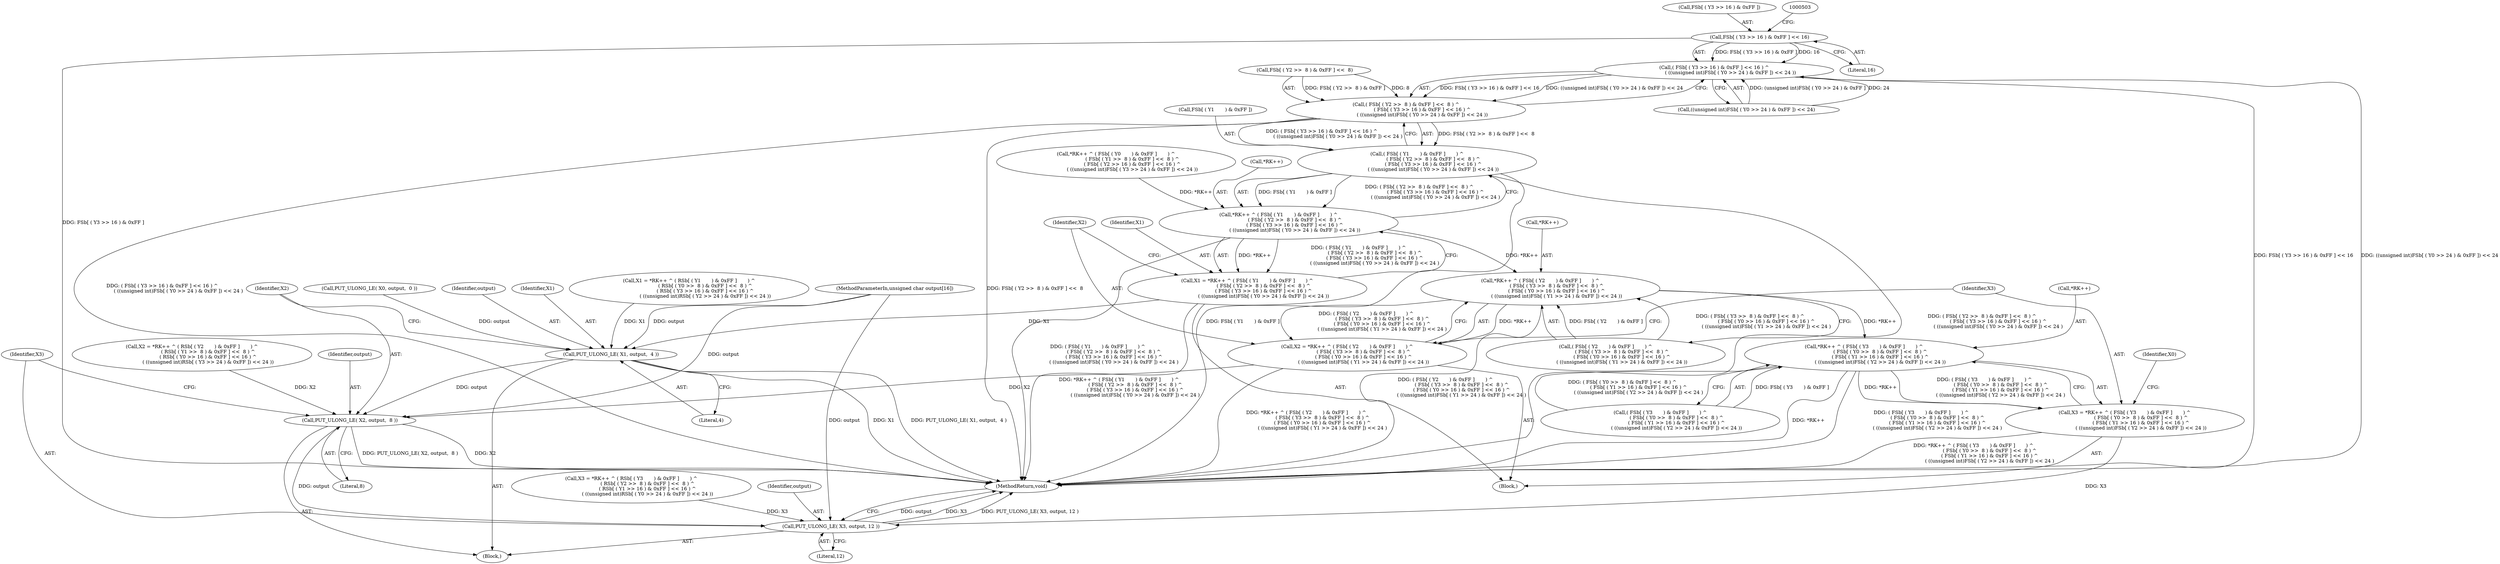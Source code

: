 digraph "0_ghostscript_8e9ce5016db968b40e4ec255a3005f2786cce45f@array" {
"1000492" [label="(Call,FSb[ ( Y3 >> 16 ) & 0xFF ] << 16)"];
"1000491" [label="(Call,( FSb[ ( Y3 >> 16 ) & 0xFF ] << 16 ) ^\n                     ( ((unsigned int)FSb[ ( Y0 >> 24 ) & 0xFF ]) << 24 ))"];
"1000481" [label="(Call,( FSb[ ( Y2 >>  8 ) & 0xFF ] <<  8 ) ^\n                     ( FSb[ ( Y3 >> 16 ) & 0xFF ] << 16 ) ^\n                     ( ((unsigned int)FSb[ ( Y0 >> 24 ) & 0xFF ]) << 24 ))"];
"1000474" [label="(Call,( FSb[ ( Y1       ) & 0xFF ]       ) ^\n                     ( FSb[ ( Y2 >>  8 ) & 0xFF ] <<  8 ) ^\n                     ( FSb[ ( Y3 >> 16 ) & 0xFF ] << 16 ) ^\n                     ( ((unsigned int)FSb[ ( Y0 >> 24 ) & 0xFF ]) << 24 ))"];
"1000470" [label="(Call,*RK++ ^ ( FSb[ ( Y1       ) & 0xFF ]       ) ^\n                     ( FSb[ ( Y2 >>  8 ) & 0xFF ] <<  8 ) ^\n                     ( FSb[ ( Y3 >> 16 ) & 0xFF ] << 16 ) ^\n                     ( ((unsigned int)FSb[ ( Y0 >> 24 ) & 0xFF ]) << 24 ))"];
"1000468" [label="(Call,X1 = *RK++ ^ ( FSb[ ( Y1       ) & 0xFF ]       ) ^\n                     ( FSb[ ( Y2 >>  8 ) & 0xFF ] <<  8 ) ^\n                     ( FSb[ ( Y3 >> 16 ) & 0xFF ] << 16 ) ^\n                     ( ((unsigned int)FSb[ ( Y0 >> 24 ) & 0xFF ]) << 24 ))"];
"1000604" [label="(Call,PUT_ULONG_LE( X1, output,  4 ))"];
"1000608" [label="(Call,PUT_ULONG_LE( X2, output,  8 ))"];
"1000612" [label="(Call,PUT_ULONG_LE( X3, output, 12 ))"];
"1000514" [label="(Call,*RK++ ^ ( FSb[ ( Y2       ) & 0xFF ]       ) ^\n                     ( FSb[ ( Y3 >>  8 ) & 0xFF ] <<  8 ) ^\n                     ( FSb[ ( Y0 >> 16 ) & 0xFF ] << 16 ) ^\n                     ( ((unsigned int)FSb[ ( Y1 >> 24 ) & 0xFF ]) << 24 ))"];
"1000512" [label="(Call,X2 = *RK++ ^ ( FSb[ ( Y2       ) & 0xFF ]       ) ^\n                     ( FSb[ ( Y3 >>  8 ) & 0xFF ] <<  8 ) ^\n                     ( FSb[ ( Y0 >> 16 ) & 0xFF ] << 16 ) ^\n                     ( ((unsigned int)FSb[ ( Y1 >> 24 ) & 0xFF ]) << 24 ))"];
"1000558" [label="(Call,*RK++ ^ ( FSb[ ( Y3       ) & 0xFF ]       ) ^\n                     ( FSb[ ( Y0 >>  8 ) & 0xFF ] <<  8 ) ^\n                     ( FSb[ ( Y1 >> 16 ) & 0xFF ] << 16 ) ^\n                     ( ((unsigned int)FSb[ ( Y2 >> 24 ) & 0xFF ]) << 24 ))"];
"1000556" [label="(Call,X3 = *RK++ ^ ( FSb[ ( Y3       ) & 0xFF ]       ) ^\n                     ( FSb[ ( Y0 >>  8 ) & 0xFF ] <<  8 ) ^\n                     ( FSb[ ( Y1 >> 16 ) & 0xFF ] << 16 ) ^\n                     ( ((unsigned int)FSb[ ( Y2 >> 24 ) & 0xFF ]) << 24 ))"];
"1000335" [label="(Call,X3 = *RK++ ^ ( RSb[ ( Y3       ) & 0xFF ]       ) ^\n                     ( RSb[ ( Y2 >>  8 ) & 0xFF ] <<  8 ) ^\n                     ( RSb[ ( Y1 >> 16 ) & 0xFF ] << 16 ) ^\n                     ( ((unsigned int)RSb[ ( Y0 >> 24 ) & 0xFF ]) << 24 ))"];
"1000493" [label="(Call,FSb[ ( Y3 >> 16 ) & 0xFF ])"];
"1000426" [label="(Call,*RK++ ^ ( FSb[ ( Y0       ) & 0xFF ]       ) ^\n                     ( FSb[ ( Y1 >>  8 ) & 0xFF ] <<  8 ) ^\n                     ( FSb[ ( Y2 >> 16 ) & 0xFF ] << 16 ) ^\n                     ( ((unsigned int)FSb[ ( Y3 >> 24 ) & 0xFF ]) << 24 ))"];
"1000469" [label="(Identifier,X1)"];
"1000556" [label="(Call,X3 = *RK++ ^ ( FSb[ ( Y3       ) & 0xFF ]       ) ^\n                     ( FSb[ ( Y0 >>  8 ) & 0xFF ] <<  8 ) ^\n                     ( FSb[ ( Y1 >> 16 ) & 0xFF ] << 16 ) ^\n                     ( ((unsigned int)FSb[ ( Y2 >> 24 ) & 0xFF ]) << 24 ))"];
"1000612" [label="(Call,PUT_ULONG_LE( X3, output, 12 ))"];
"1000614" [label="(Identifier,output)"];
"1000291" [label="(Call,X2 = *RK++ ^ ( RSb[ ( Y2       ) & 0xFF ]       ) ^\n                     ( RSb[ ( Y1 >>  8 ) & 0xFF ] <<  8 ) ^\n                     ( RSb[ ( Y0 >> 16 ) & 0xFF ] << 16 ) ^\n                     ( ((unsigned int)RSb[ ( Y3 >> 24 ) & 0xFF ]) << 24 ))"];
"1000559" [label="(Call,*RK++)"];
"1000514" [label="(Call,*RK++ ^ ( FSb[ ( Y2       ) & 0xFF ]       ) ^\n                     ( FSb[ ( Y3 >>  8 ) & 0xFF ] <<  8 ) ^\n                     ( FSb[ ( Y0 >> 16 ) & 0xFF ] << 16 ) ^\n                     ( ((unsigned int)FSb[ ( Y1 >> 24 ) & 0xFF ]) << 24 ))"];
"1000562" [label="(Call,( FSb[ ( Y3       ) & 0xFF ]       ) ^\n                     ( FSb[ ( Y0 >>  8 ) & 0xFF ] <<  8 ) ^\n                     ( FSb[ ( Y1 >> 16 ) & 0xFF ] << 16 ) ^\n                     ( ((unsigned int)FSb[ ( Y2 >> 24 ) & 0xFF ]) << 24 ))"];
"1000475" [label="(Call,FSb[ ( Y1       ) & 0xFF ])"];
"1000481" [label="(Call,( FSb[ ( Y2 >>  8 ) & 0xFF ] <<  8 ) ^\n                     ( FSb[ ( Y3 >> 16 ) & 0xFF ] << 16 ) ^\n                     ( ((unsigned int)FSb[ ( Y0 >> 24 ) & 0xFF ]) << 24 ))"];
"1000468" [label="(Call,X1 = *RK++ ^ ( FSb[ ( Y1       ) & 0xFF ]       ) ^\n                     ( FSb[ ( Y2 >>  8 ) & 0xFF ] <<  8 ) ^\n                     ( FSb[ ( Y3 >> 16 ) & 0xFF ] << 16 ) ^\n                     ( ((unsigned int)FSb[ ( Y0 >> 24 ) & 0xFF ]) << 24 ))"];
"1000611" [label="(Literal,8)"];
"1000558" [label="(Call,*RK++ ^ ( FSb[ ( Y3       ) & 0xFF ]       ) ^\n                     ( FSb[ ( Y0 >>  8 ) & 0xFF ] <<  8 ) ^\n                     ( FSb[ ( Y1 >> 16 ) & 0xFF ] << 16 ) ^\n                     ( ((unsigned int)FSb[ ( Y2 >> 24 ) & 0xFF ]) << 24 ))"];
"1000609" [label="(Identifier,X2)"];
"1000600" [label="(Call,PUT_ULONG_LE( X0, output,  0 ))"];
"1000557" [label="(Identifier,X3)"];
"1000513" [label="(Identifier,X2)"];
"1000601" [label="(Identifier,X0)"];
"1000616" [label="(MethodReturn,void)"];
"1000106" [label="(Block,)"];
"1000606" [label="(Identifier,output)"];
"1000470" [label="(Call,*RK++ ^ ( FSb[ ( Y1       ) & 0xFF ]       ) ^\n                     ( FSb[ ( Y2 >>  8 ) & 0xFF ] <<  8 ) ^\n                     ( FSb[ ( Y3 >> 16 ) & 0xFF ] << 16 ) ^\n                     ( ((unsigned int)FSb[ ( Y0 >> 24 ) & 0xFF ]) << 24 ))"];
"1000512" [label="(Call,X2 = *RK++ ^ ( FSb[ ( Y2       ) & 0xFF ]       ) ^\n                     ( FSb[ ( Y3 >>  8 ) & 0xFF ] <<  8 ) ^\n                     ( FSb[ ( Y0 >> 16 ) & 0xFF ] << 16 ) ^\n                     ( ((unsigned int)FSb[ ( Y1 >> 24 ) & 0xFF ]) << 24 ))"];
"1000492" [label="(Call,FSb[ ( Y3 >> 16 ) & 0xFF ] << 16)"];
"1000615" [label="(Literal,12)"];
"1000610" [label="(Identifier,output)"];
"1000607" [label="(Literal,4)"];
"1000474" [label="(Call,( FSb[ ( Y1       ) & 0xFF ]       ) ^\n                     ( FSb[ ( Y2 >>  8 ) & 0xFF ] <<  8 ) ^\n                     ( FSb[ ( Y3 >> 16 ) & 0xFF ] << 16 ) ^\n                     ( ((unsigned int)FSb[ ( Y0 >> 24 ) & 0xFF ]) << 24 ))"];
"1000613" [label="(Identifier,X3)"];
"1000501" [label="(Call,((unsigned int)FSb[ ( Y0 >> 24 ) & 0xFF ]) << 24)"];
"1000518" [label="(Call,( FSb[ ( Y2       ) & 0xFF ]       ) ^\n                     ( FSb[ ( Y3 >>  8 ) & 0xFF ] <<  8 ) ^\n                     ( FSb[ ( Y0 >> 16 ) & 0xFF ] << 16 ) ^\n                     ( ((unsigned int)FSb[ ( Y1 >> 24 ) & 0xFF ]) << 24 ))"];
"1000482" [label="(Call,FSb[ ( Y2 >>  8 ) & 0xFF ] <<  8)"];
"1000604" [label="(Call,PUT_ULONG_LE( X1, output,  4 ))"];
"1000491" [label="(Call,( FSb[ ( Y3 >> 16 ) & 0xFF ] << 16 ) ^\n                     ( ((unsigned int)FSb[ ( Y0 >> 24 ) & 0xFF ]) << 24 ))"];
"1000380" [label="(Block,)"];
"1000471" [label="(Call,*RK++)"];
"1000605" [label="(Identifier,X1)"];
"1000515" [label="(Call,*RK++)"];
"1000247" [label="(Call,X1 = *RK++ ^ ( RSb[ ( Y1       ) & 0xFF ]       ) ^\n                     ( RSb[ ( Y0 >>  8 ) & 0xFF ] <<  8 ) ^\n                     ( RSb[ ( Y3 >> 16 ) & 0xFF ] << 16 ) ^\n                     ( ((unsigned int)RSb[ ( Y2 >> 24 ) & 0xFF ]) << 24 ))"];
"1000500" [label="(Literal,16)"];
"1000105" [label="(MethodParameterIn,unsigned char output[16])"];
"1000608" [label="(Call,PUT_ULONG_LE( X2, output,  8 ))"];
"1000492" -> "1000491"  [label="AST: "];
"1000492" -> "1000500"  [label="CFG: "];
"1000493" -> "1000492"  [label="AST: "];
"1000500" -> "1000492"  [label="AST: "];
"1000503" -> "1000492"  [label="CFG: "];
"1000492" -> "1000616"  [label="DDG: FSb[ ( Y3 >> 16 ) & 0xFF ]"];
"1000492" -> "1000491"  [label="DDG: FSb[ ( Y3 >> 16 ) & 0xFF ]"];
"1000492" -> "1000491"  [label="DDG: 16"];
"1000491" -> "1000481"  [label="AST: "];
"1000491" -> "1000501"  [label="CFG: "];
"1000501" -> "1000491"  [label="AST: "];
"1000481" -> "1000491"  [label="CFG: "];
"1000491" -> "1000616"  [label="DDG: ((unsigned int)FSb[ ( Y0 >> 24 ) & 0xFF ]) << 24"];
"1000491" -> "1000616"  [label="DDG: FSb[ ( Y3 >> 16 ) & 0xFF ] << 16"];
"1000491" -> "1000481"  [label="DDG: FSb[ ( Y3 >> 16 ) & 0xFF ] << 16"];
"1000491" -> "1000481"  [label="DDG: ((unsigned int)FSb[ ( Y0 >> 24 ) & 0xFF ]) << 24"];
"1000501" -> "1000491"  [label="DDG: (unsigned int)FSb[ ( Y0 >> 24 ) & 0xFF ]"];
"1000501" -> "1000491"  [label="DDG: 24"];
"1000481" -> "1000474"  [label="AST: "];
"1000482" -> "1000481"  [label="AST: "];
"1000474" -> "1000481"  [label="CFG: "];
"1000481" -> "1000616"  [label="DDG: ( FSb[ ( Y3 >> 16 ) & 0xFF ] << 16 ) ^\n                     ( ((unsigned int)FSb[ ( Y0 >> 24 ) & 0xFF ]) << 24 )"];
"1000481" -> "1000616"  [label="DDG: FSb[ ( Y2 >>  8 ) & 0xFF ] <<  8"];
"1000481" -> "1000474"  [label="DDG: FSb[ ( Y2 >>  8 ) & 0xFF ] <<  8"];
"1000481" -> "1000474"  [label="DDG: ( FSb[ ( Y3 >> 16 ) & 0xFF ] << 16 ) ^\n                     ( ((unsigned int)FSb[ ( Y0 >> 24 ) & 0xFF ]) << 24 )"];
"1000482" -> "1000481"  [label="DDG: FSb[ ( Y2 >>  8 ) & 0xFF ]"];
"1000482" -> "1000481"  [label="DDG: 8"];
"1000474" -> "1000470"  [label="AST: "];
"1000475" -> "1000474"  [label="AST: "];
"1000470" -> "1000474"  [label="CFG: "];
"1000474" -> "1000616"  [label="DDG: FSb[ ( Y1       ) & 0xFF ]"];
"1000474" -> "1000616"  [label="DDG: ( FSb[ ( Y2 >>  8 ) & 0xFF ] <<  8 ) ^\n                     ( FSb[ ( Y3 >> 16 ) & 0xFF ] << 16 ) ^\n                     ( ((unsigned int)FSb[ ( Y0 >> 24 ) & 0xFF ]) << 24 )"];
"1000474" -> "1000470"  [label="DDG: FSb[ ( Y1       ) & 0xFF ]"];
"1000474" -> "1000470"  [label="DDG: ( FSb[ ( Y2 >>  8 ) & 0xFF ] <<  8 ) ^\n                     ( FSb[ ( Y3 >> 16 ) & 0xFF ] << 16 ) ^\n                     ( ((unsigned int)FSb[ ( Y0 >> 24 ) & 0xFF ]) << 24 )"];
"1000470" -> "1000468"  [label="AST: "];
"1000471" -> "1000470"  [label="AST: "];
"1000468" -> "1000470"  [label="CFG: "];
"1000470" -> "1000616"  [label="DDG: ( FSb[ ( Y1       ) & 0xFF ]       ) ^\n                     ( FSb[ ( Y2 >>  8 ) & 0xFF ] <<  8 ) ^\n                     ( FSb[ ( Y3 >> 16 ) & 0xFF ] << 16 ) ^\n                     ( ((unsigned int)FSb[ ( Y0 >> 24 ) & 0xFF ]) << 24 )"];
"1000470" -> "1000468"  [label="DDG: *RK++"];
"1000470" -> "1000468"  [label="DDG: ( FSb[ ( Y1       ) & 0xFF ]       ) ^\n                     ( FSb[ ( Y2 >>  8 ) & 0xFF ] <<  8 ) ^\n                     ( FSb[ ( Y3 >> 16 ) & 0xFF ] << 16 ) ^\n                     ( ((unsigned int)FSb[ ( Y0 >> 24 ) & 0xFF ]) << 24 )"];
"1000426" -> "1000470"  [label="DDG: *RK++"];
"1000470" -> "1000514"  [label="DDG: *RK++"];
"1000468" -> "1000380"  [label="AST: "];
"1000469" -> "1000468"  [label="AST: "];
"1000513" -> "1000468"  [label="CFG: "];
"1000468" -> "1000616"  [label="DDG: *RK++ ^ ( FSb[ ( Y1       ) & 0xFF ]       ) ^\n                     ( FSb[ ( Y2 >>  8 ) & 0xFF ] <<  8 ) ^\n                     ( FSb[ ( Y3 >> 16 ) & 0xFF ] << 16 ) ^\n                     ( ((unsigned int)FSb[ ( Y0 >> 24 ) & 0xFF ]) << 24 )"];
"1000468" -> "1000604"  [label="DDG: X1"];
"1000604" -> "1000106"  [label="AST: "];
"1000604" -> "1000607"  [label="CFG: "];
"1000605" -> "1000604"  [label="AST: "];
"1000606" -> "1000604"  [label="AST: "];
"1000607" -> "1000604"  [label="AST: "];
"1000609" -> "1000604"  [label="CFG: "];
"1000604" -> "1000616"  [label="DDG: PUT_ULONG_LE( X1, output,  4 )"];
"1000604" -> "1000616"  [label="DDG: X1"];
"1000247" -> "1000604"  [label="DDG: X1"];
"1000600" -> "1000604"  [label="DDG: output"];
"1000105" -> "1000604"  [label="DDG: output"];
"1000604" -> "1000608"  [label="DDG: output"];
"1000608" -> "1000106"  [label="AST: "];
"1000608" -> "1000611"  [label="CFG: "];
"1000609" -> "1000608"  [label="AST: "];
"1000610" -> "1000608"  [label="AST: "];
"1000611" -> "1000608"  [label="AST: "];
"1000613" -> "1000608"  [label="CFG: "];
"1000608" -> "1000616"  [label="DDG: PUT_ULONG_LE( X2, output,  8 )"];
"1000608" -> "1000616"  [label="DDG: X2"];
"1000291" -> "1000608"  [label="DDG: X2"];
"1000512" -> "1000608"  [label="DDG: X2"];
"1000105" -> "1000608"  [label="DDG: output"];
"1000608" -> "1000612"  [label="DDG: output"];
"1000612" -> "1000106"  [label="AST: "];
"1000612" -> "1000615"  [label="CFG: "];
"1000613" -> "1000612"  [label="AST: "];
"1000614" -> "1000612"  [label="AST: "];
"1000615" -> "1000612"  [label="AST: "];
"1000616" -> "1000612"  [label="CFG: "];
"1000612" -> "1000616"  [label="DDG: output"];
"1000612" -> "1000616"  [label="DDG: X3"];
"1000612" -> "1000616"  [label="DDG: PUT_ULONG_LE( X3, output, 12 )"];
"1000335" -> "1000612"  [label="DDG: X3"];
"1000556" -> "1000612"  [label="DDG: X3"];
"1000105" -> "1000612"  [label="DDG: output"];
"1000514" -> "1000512"  [label="AST: "];
"1000514" -> "1000518"  [label="CFG: "];
"1000515" -> "1000514"  [label="AST: "];
"1000518" -> "1000514"  [label="AST: "];
"1000512" -> "1000514"  [label="CFG: "];
"1000514" -> "1000616"  [label="DDG: ( FSb[ ( Y2       ) & 0xFF ]       ) ^\n                     ( FSb[ ( Y3 >>  8 ) & 0xFF ] <<  8 ) ^\n                     ( FSb[ ( Y0 >> 16 ) & 0xFF ] << 16 ) ^\n                     ( ((unsigned int)FSb[ ( Y1 >> 24 ) & 0xFF ]) << 24 )"];
"1000514" -> "1000512"  [label="DDG: *RK++"];
"1000514" -> "1000512"  [label="DDG: ( FSb[ ( Y2       ) & 0xFF ]       ) ^\n                     ( FSb[ ( Y3 >>  8 ) & 0xFF ] <<  8 ) ^\n                     ( FSb[ ( Y0 >> 16 ) & 0xFF ] << 16 ) ^\n                     ( ((unsigned int)FSb[ ( Y1 >> 24 ) & 0xFF ]) << 24 )"];
"1000518" -> "1000514"  [label="DDG: FSb[ ( Y2       ) & 0xFF ]"];
"1000518" -> "1000514"  [label="DDG: ( FSb[ ( Y3 >>  8 ) & 0xFF ] <<  8 ) ^\n                     ( FSb[ ( Y0 >> 16 ) & 0xFF ] << 16 ) ^\n                     ( ((unsigned int)FSb[ ( Y1 >> 24 ) & 0xFF ]) << 24 )"];
"1000514" -> "1000558"  [label="DDG: *RK++"];
"1000512" -> "1000380"  [label="AST: "];
"1000513" -> "1000512"  [label="AST: "];
"1000557" -> "1000512"  [label="CFG: "];
"1000512" -> "1000616"  [label="DDG: *RK++ ^ ( FSb[ ( Y2       ) & 0xFF ]       ) ^\n                     ( FSb[ ( Y3 >>  8 ) & 0xFF ] <<  8 ) ^\n                     ( FSb[ ( Y0 >> 16 ) & 0xFF ] << 16 ) ^\n                     ( ((unsigned int)FSb[ ( Y1 >> 24 ) & 0xFF ]) << 24 )"];
"1000558" -> "1000556"  [label="AST: "];
"1000558" -> "1000562"  [label="CFG: "];
"1000559" -> "1000558"  [label="AST: "];
"1000562" -> "1000558"  [label="AST: "];
"1000556" -> "1000558"  [label="CFG: "];
"1000558" -> "1000616"  [label="DDG: ( FSb[ ( Y3       ) & 0xFF ]       ) ^\n                     ( FSb[ ( Y0 >>  8 ) & 0xFF ] <<  8 ) ^\n                     ( FSb[ ( Y1 >> 16 ) & 0xFF ] << 16 ) ^\n                     ( ((unsigned int)FSb[ ( Y2 >> 24 ) & 0xFF ]) << 24 )"];
"1000558" -> "1000616"  [label="DDG: *RK++"];
"1000558" -> "1000556"  [label="DDG: *RK++"];
"1000558" -> "1000556"  [label="DDG: ( FSb[ ( Y3       ) & 0xFF ]       ) ^\n                     ( FSb[ ( Y0 >>  8 ) & 0xFF ] <<  8 ) ^\n                     ( FSb[ ( Y1 >> 16 ) & 0xFF ] << 16 ) ^\n                     ( ((unsigned int)FSb[ ( Y2 >> 24 ) & 0xFF ]) << 24 )"];
"1000562" -> "1000558"  [label="DDG: FSb[ ( Y3       ) & 0xFF ]"];
"1000562" -> "1000558"  [label="DDG: ( FSb[ ( Y0 >>  8 ) & 0xFF ] <<  8 ) ^\n                     ( FSb[ ( Y1 >> 16 ) & 0xFF ] << 16 ) ^\n                     ( ((unsigned int)FSb[ ( Y2 >> 24 ) & 0xFF ]) << 24 )"];
"1000556" -> "1000380"  [label="AST: "];
"1000557" -> "1000556"  [label="AST: "];
"1000601" -> "1000556"  [label="CFG: "];
"1000556" -> "1000616"  [label="DDG: *RK++ ^ ( FSb[ ( Y3       ) & 0xFF ]       ) ^\n                     ( FSb[ ( Y0 >>  8 ) & 0xFF ] <<  8 ) ^\n                     ( FSb[ ( Y1 >> 16 ) & 0xFF ] << 16 ) ^\n                     ( ((unsigned int)FSb[ ( Y2 >> 24 ) & 0xFF ]) << 24 )"];
}
